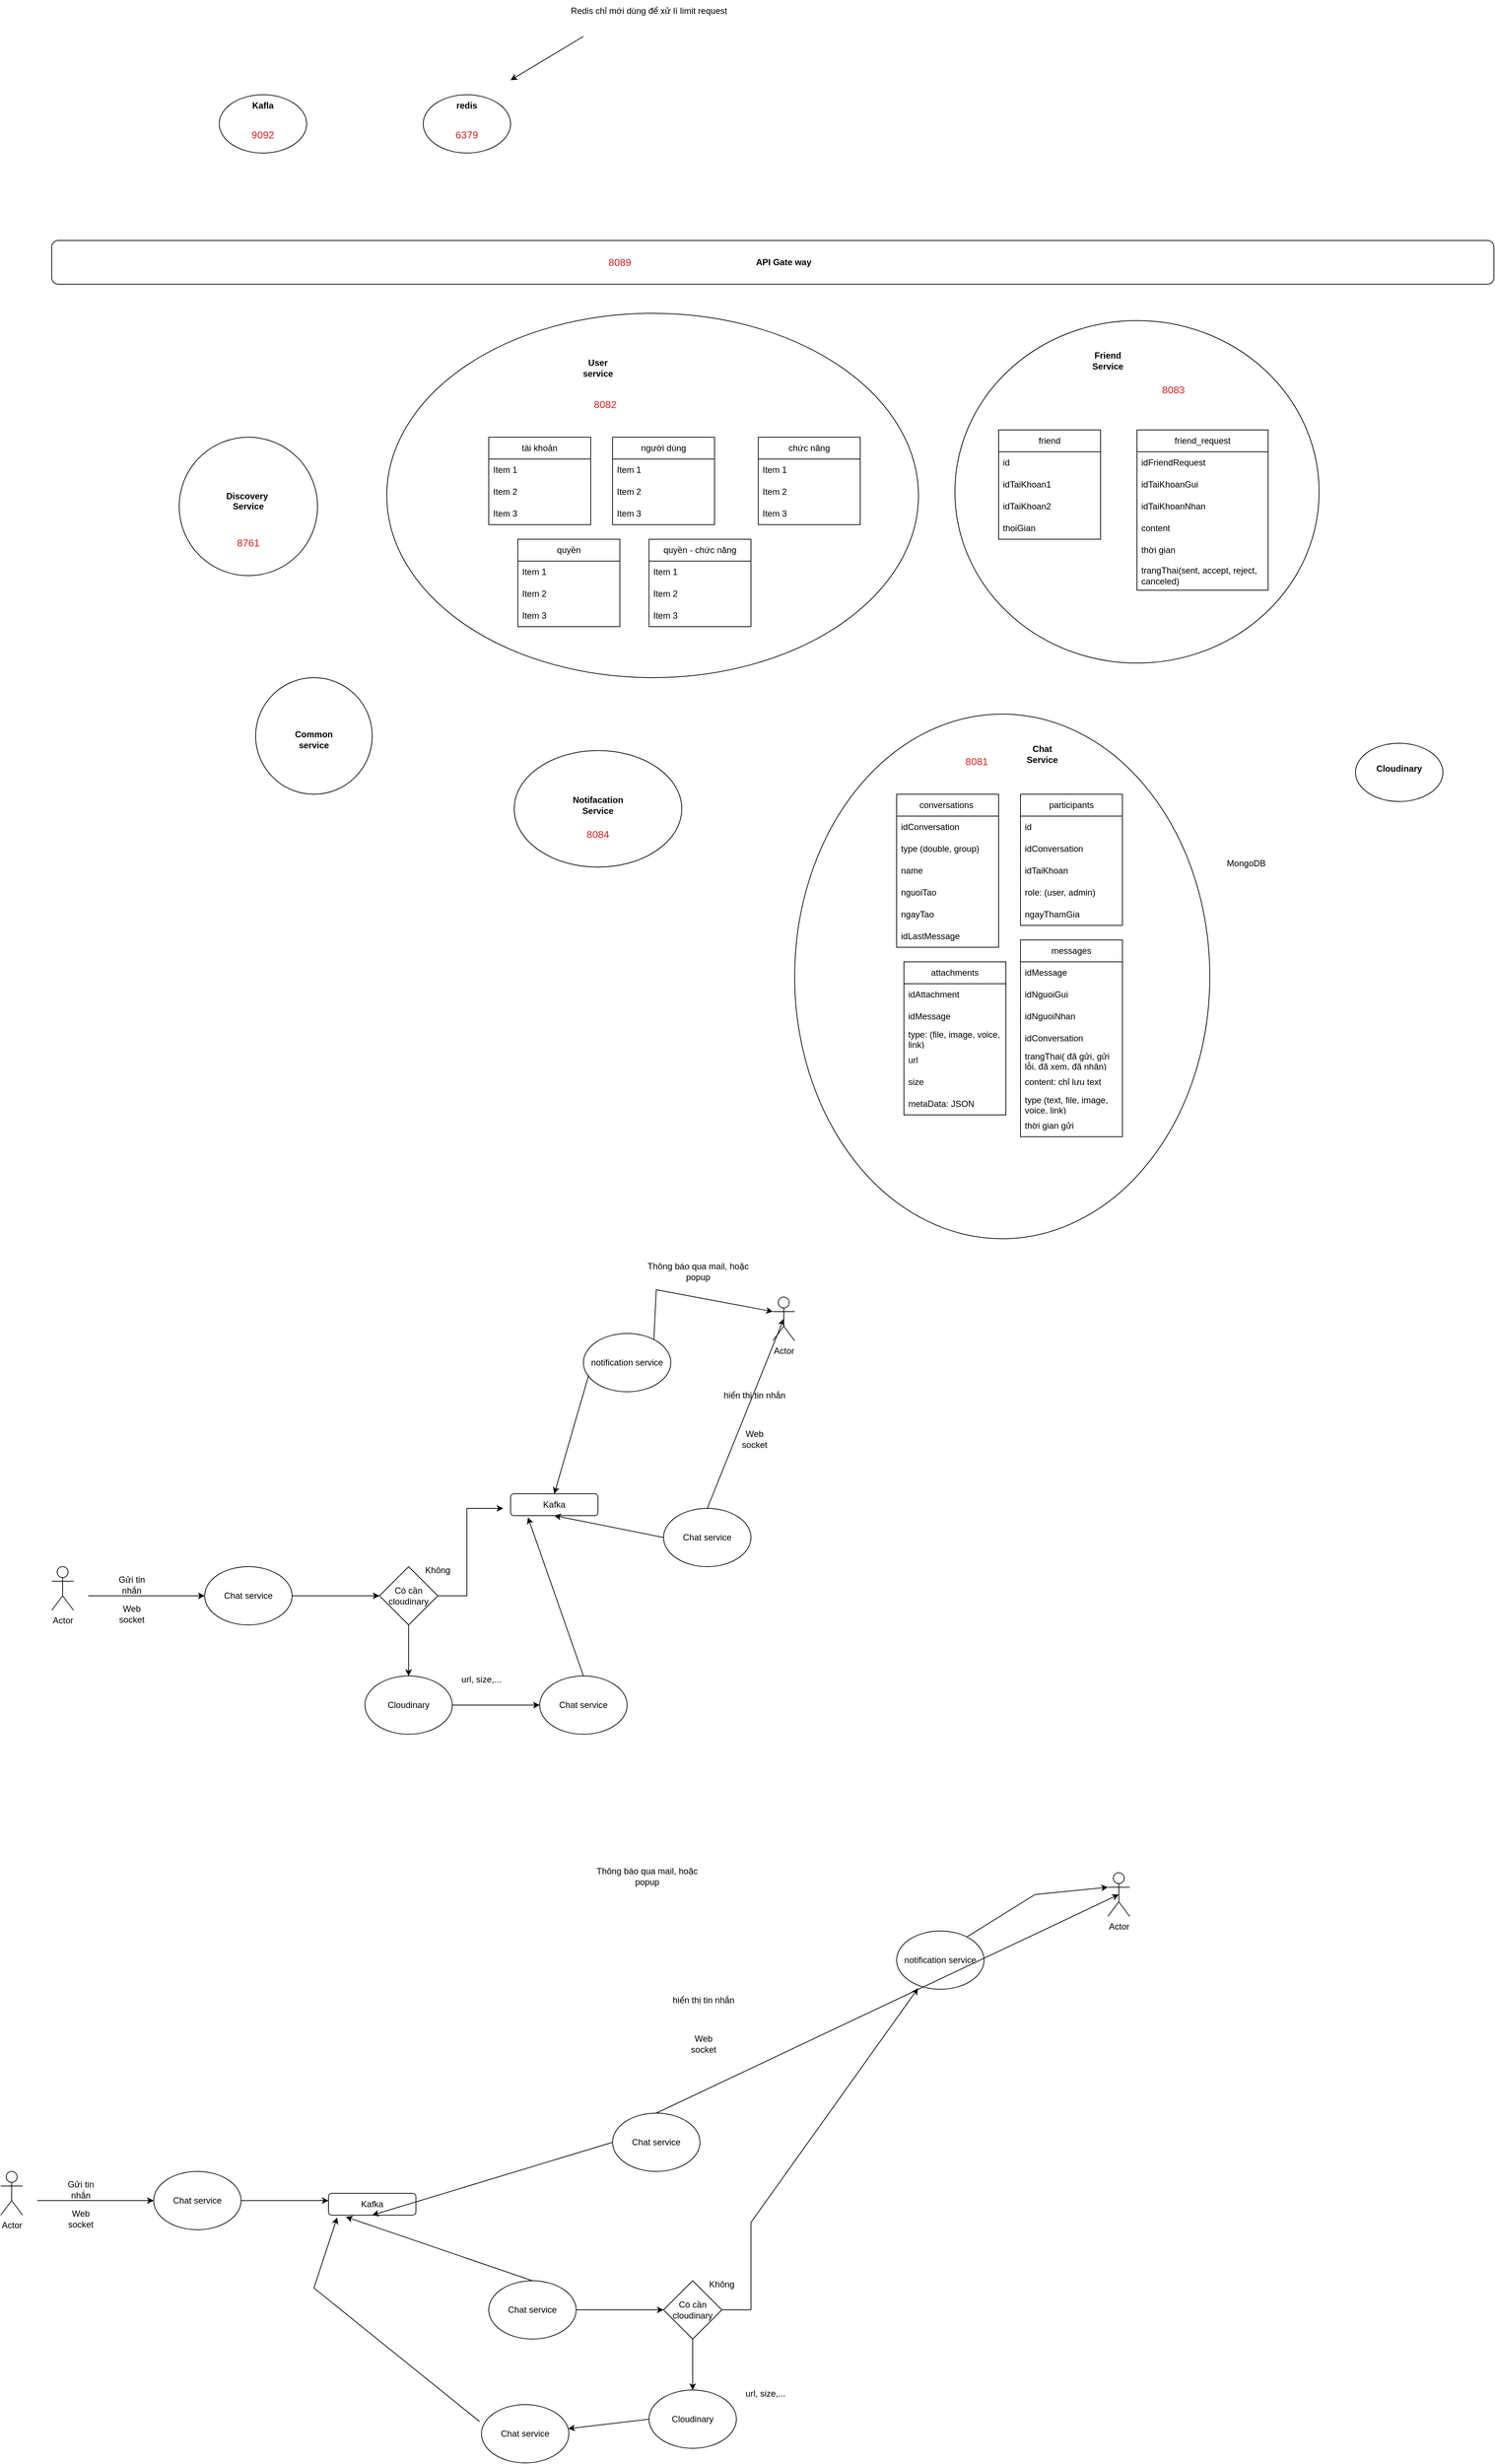 <mxfile version="24.2.5" type="device" pages="2">
  <diagram id="C5RBs43oDa-KdzZeNtuy" name="Page-1">
    <mxGraphModel dx="2562" dy="2394" grid="1" gridSize="10" guides="1" tooltips="1" connect="1" arrows="1" fold="1" page="1" pageScale="1" pageWidth="827" pageHeight="1169" math="0" shadow="0">
      <root>
        <mxCell id="WIyWlLk6GJQsqaUBKTNV-0" />
        <mxCell id="WIyWlLk6GJQsqaUBKTNV-1" parent="WIyWlLk6GJQsqaUBKTNV-0" />
        <mxCell id="zZoWHgMYe3HZT0xiTyxB-13" value="" style="ellipse;whiteSpace=wrap;html=1;" parent="WIyWlLk6GJQsqaUBKTNV-1" vertex="1">
          <mxGeometry x="1260" y="500" width="120" height="80" as="geometry" />
        </mxCell>
        <mxCell id="At4BkWfr3PSf2swp9Vf5-6" value="" style="ellipse;whiteSpace=wrap;html=1;" parent="WIyWlLk6GJQsqaUBKTNV-1" vertex="1">
          <mxGeometry x="-300" y="-390" width="120" height="80" as="geometry" />
        </mxCell>
        <mxCell id="At4BkWfr3PSf2swp9Vf5-1" value="" style="ellipse;whiteSpace=wrap;html=1;" parent="WIyWlLk6GJQsqaUBKTNV-1" vertex="1">
          <mxGeometry x="-70" y="-90" width="730" height="500" as="geometry" />
        </mxCell>
        <mxCell id="3oM484eAwY5GXh3V6XB8-62" value="" style="ellipse;whiteSpace=wrap;html=1;" parent="WIyWlLk6GJQsqaUBKTNV-1" vertex="1">
          <mxGeometry x="105" y="510" width="230" height="160" as="geometry" />
        </mxCell>
        <mxCell id="3oM484eAwY5GXh3V6XB8-61" value="" style="ellipse;whiteSpace=wrap;html=1;" parent="WIyWlLk6GJQsqaUBKTNV-1" vertex="1">
          <mxGeometry x="490" y="460" width="570" height="720" as="geometry" />
        </mxCell>
        <mxCell id="3oM484eAwY5GXh3V6XB8-28" value="" style="ellipse;whiteSpace=wrap;html=1;" parent="WIyWlLk6GJQsqaUBKTNV-1" vertex="1">
          <mxGeometry x="710" y="-80" width="500" height="470" as="geometry" />
        </mxCell>
        <mxCell id="kiRXKCbVuzuXbLqqO3X9-0" value="tài khoản" style="swimlane;fontStyle=0;childLayout=stackLayout;horizontal=1;startSize=30;horizontalStack=0;resizeParent=1;resizeParentMax=0;resizeLast=0;collapsible=1;marginBottom=0;whiteSpace=wrap;html=1;" parent="WIyWlLk6GJQsqaUBKTNV-1" vertex="1">
          <mxGeometry x="70" y="80" width="140" height="120" as="geometry" />
        </mxCell>
        <mxCell id="kiRXKCbVuzuXbLqqO3X9-1" value="Item 1" style="text;strokeColor=none;fillColor=none;align=left;verticalAlign=middle;spacingLeft=4;spacingRight=4;overflow=hidden;points=[[0,0.5],[1,0.5]];portConstraint=eastwest;rotatable=0;whiteSpace=wrap;html=1;" parent="kiRXKCbVuzuXbLqqO3X9-0" vertex="1">
          <mxGeometry y="30" width="140" height="30" as="geometry" />
        </mxCell>
        <mxCell id="kiRXKCbVuzuXbLqqO3X9-2" value="Item 2" style="text;strokeColor=none;fillColor=none;align=left;verticalAlign=middle;spacingLeft=4;spacingRight=4;overflow=hidden;points=[[0,0.5],[1,0.5]];portConstraint=eastwest;rotatable=0;whiteSpace=wrap;html=1;" parent="kiRXKCbVuzuXbLqqO3X9-0" vertex="1">
          <mxGeometry y="60" width="140" height="30" as="geometry" />
        </mxCell>
        <mxCell id="kiRXKCbVuzuXbLqqO3X9-3" value="Item 3" style="text;strokeColor=none;fillColor=none;align=left;verticalAlign=middle;spacingLeft=4;spacingRight=4;overflow=hidden;points=[[0,0.5],[1,0.5]];portConstraint=eastwest;rotatable=0;whiteSpace=wrap;html=1;" parent="kiRXKCbVuzuXbLqqO3X9-0" vertex="1">
          <mxGeometry y="90" width="140" height="30" as="geometry" />
        </mxCell>
        <mxCell id="kiRXKCbVuzuXbLqqO3X9-4" value="người dùng" style="swimlane;fontStyle=0;childLayout=stackLayout;horizontal=1;startSize=30;horizontalStack=0;resizeParent=1;resizeParentMax=0;resizeLast=0;collapsible=1;marginBottom=0;whiteSpace=wrap;html=1;" parent="WIyWlLk6GJQsqaUBKTNV-1" vertex="1">
          <mxGeometry x="240" y="80" width="140" height="120" as="geometry" />
        </mxCell>
        <mxCell id="kiRXKCbVuzuXbLqqO3X9-5" value="Item 1" style="text;strokeColor=none;fillColor=none;align=left;verticalAlign=middle;spacingLeft=4;spacingRight=4;overflow=hidden;points=[[0,0.5],[1,0.5]];portConstraint=eastwest;rotatable=0;whiteSpace=wrap;html=1;" parent="kiRXKCbVuzuXbLqqO3X9-4" vertex="1">
          <mxGeometry y="30" width="140" height="30" as="geometry" />
        </mxCell>
        <mxCell id="kiRXKCbVuzuXbLqqO3X9-6" value="Item 2" style="text;strokeColor=none;fillColor=none;align=left;verticalAlign=middle;spacingLeft=4;spacingRight=4;overflow=hidden;points=[[0,0.5],[1,0.5]];portConstraint=eastwest;rotatable=0;whiteSpace=wrap;html=1;" parent="kiRXKCbVuzuXbLqqO3X9-4" vertex="1">
          <mxGeometry y="60" width="140" height="30" as="geometry" />
        </mxCell>
        <mxCell id="kiRXKCbVuzuXbLqqO3X9-7" value="Item 3" style="text;strokeColor=none;fillColor=none;align=left;verticalAlign=middle;spacingLeft=4;spacingRight=4;overflow=hidden;points=[[0,0.5],[1,0.5]];portConstraint=eastwest;rotatable=0;whiteSpace=wrap;html=1;" parent="kiRXKCbVuzuXbLqqO3X9-4" vertex="1">
          <mxGeometry y="90" width="140" height="30" as="geometry" />
        </mxCell>
        <mxCell id="kiRXKCbVuzuXbLqqO3X9-8" value="quyền" style="swimlane;fontStyle=0;childLayout=stackLayout;horizontal=1;startSize=30;horizontalStack=0;resizeParent=1;resizeParentMax=0;resizeLast=0;collapsible=1;marginBottom=0;whiteSpace=wrap;html=1;" parent="WIyWlLk6GJQsqaUBKTNV-1" vertex="1">
          <mxGeometry x="110" y="220" width="140" height="120" as="geometry" />
        </mxCell>
        <mxCell id="kiRXKCbVuzuXbLqqO3X9-9" value="Item 1" style="text;strokeColor=none;fillColor=none;align=left;verticalAlign=middle;spacingLeft=4;spacingRight=4;overflow=hidden;points=[[0,0.5],[1,0.5]];portConstraint=eastwest;rotatable=0;whiteSpace=wrap;html=1;" parent="kiRXKCbVuzuXbLqqO3X9-8" vertex="1">
          <mxGeometry y="30" width="140" height="30" as="geometry" />
        </mxCell>
        <mxCell id="kiRXKCbVuzuXbLqqO3X9-10" value="Item 2" style="text;strokeColor=none;fillColor=none;align=left;verticalAlign=middle;spacingLeft=4;spacingRight=4;overflow=hidden;points=[[0,0.5],[1,0.5]];portConstraint=eastwest;rotatable=0;whiteSpace=wrap;html=1;" parent="kiRXKCbVuzuXbLqqO3X9-8" vertex="1">
          <mxGeometry y="60" width="140" height="30" as="geometry" />
        </mxCell>
        <mxCell id="kiRXKCbVuzuXbLqqO3X9-11" value="Item 3" style="text;strokeColor=none;fillColor=none;align=left;verticalAlign=middle;spacingLeft=4;spacingRight=4;overflow=hidden;points=[[0,0.5],[1,0.5]];portConstraint=eastwest;rotatable=0;whiteSpace=wrap;html=1;" parent="kiRXKCbVuzuXbLqqO3X9-8" vertex="1">
          <mxGeometry y="90" width="140" height="30" as="geometry" />
        </mxCell>
        <mxCell id="kiRXKCbVuzuXbLqqO3X9-12" value="chức năng" style="swimlane;fontStyle=0;childLayout=stackLayout;horizontal=1;startSize=30;horizontalStack=0;resizeParent=1;resizeParentMax=0;resizeLast=0;collapsible=1;marginBottom=0;whiteSpace=wrap;html=1;" parent="WIyWlLk6GJQsqaUBKTNV-1" vertex="1">
          <mxGeometry x="440" y="80" width="140" height="120" as="geometry" />
        </mxCell>
        <mxCell id="kiRXKCbVuzuXbLqqO3X9-13" value="Item 1" style="text;strokeColor=none;fillColor=none;align=left;verticalAlign=middle;spacingLeft=4;spacingRight=4;overflow=hidden;points=[[0,0.5],[1,0.5]];portConstraint=eastwest;rotatable=0;whiteSpace=wrap;html=1;" parent="kiRXKCbVuzuXbLqqO3X9-12" vertex="1">
          <mxGeometry y="30" width="140" height="30" as="geometry" />
        </mxCell>
        <mxCell id="kiRXKCbVuzuXbLqqO3X9-14" value="Item 2" style="text;strokeColor=none;fillColor=none;align=left;verticalAlign=middle;spacingLeft=4;spacingRight=4;overflow=hidden;points=[[0,0.5],[1,0.5]];portConstraint=eastwest;rotatable=0;whiteSpace=wrap;html=1;" parent="kiRXKCbVuzuXbLqqO3X9-12" vertex="1">
          <mxGeometry y="60" width="140" height="30" as="geometry" />
        </mxCell>
        <mxCell id="kiRXKCbVuzuXbLqqO3X9-15" value="Item 3" style="text;strokeColor=none;fillColor=none;align=left;verticalAlign=middle;spacingLeft=4;spacingRight=4;overflow=hidden;points=[[0,0.5],[1,0.5]];portConstraint=eastwest;rotatable=0;whiteSpace=wrap;html=1;" parent="kiRXKCbVuzuXbLqqO3X9-12" vertex="1">
          <mxGeometry y="90" width="140" height="30" as="geometry" />
        </mxCell>
        <mxCell id="kiRXKCbVuzuXbLqqO3X9-16" value="quyền - chức năng" style="swimlane;fontStyle=0;childLayout=stackLayout;horizontal=1;startSize=30;horizontalStack=0;resizeParent=1;resizeParentMax=0;resizeLast=0;collapsible=1;marginBottom=0;whiteSpace=wrap;html=1;" parent="WIyWlLk6GJQsqaUBKTNV-1" vertex="1">
          <mxGeometry x="290" y="220" width="140" height="120" as="geometry" />
        </mxCell>
        <mxCell id="kiRXKCbVuzuXbLqqO3X9-17" value="Item 1" style="text;strokeColor=none;fillColor=none;align=left;verticalAlign=middle;spacingLeft=4;spacingRight=4;overflow=hidden;points=[[0,0.5],[1,0.5]];portConstraint=eastwest;rotatable=0;whiteSpace=wrap;html=1;" parent="kiRXKCbVuzuXbLqqO3X9-16" vertex="1">
          <mxGeometry y="30" width="140" height="30" as="geometry" />
        </mxCell>
        <mxCell id="kiRXKCbVuzuXbLqqO3X9-18" value="Item 2" style="text;strokeColor=none;fillColor=none;align=left;verticalAlign=middle;spacingLeft=4;spacingRight=4;overflow=hidden;points=[[0,0.5],[1,0.5]];portConstraint=eastwest;rotatable=0;whiteSpace=wrap;html=1;" parent="kiRXKCbVuzuXbLqqO3X9-16" vertex="1">
          <mxGeometry y="60" width="140" height="30" as="geometry" />
        </mxCell>
        <mxCell id="kiRXKCbVuzuXbLqqO3X9-19" value="Item 3" style="text;strokeColor=none;fillColor=none;align=left;verticalAlign=middle;spacingLeft=4;spacingRight=4;overflow=hidden;points=[[0,0.5],[1,0.5]];portConstraint=eastwest;rotatable=0;whiteSpace=wrap;html=1;" parent="kiRXKCbVuzuXbLqqO3X9-16" vertex="1">
          <mxGeometry y="90" width="140" height="30" as="geometry" />
        </mxCell>
        <mxCell id="3oM484eAwY5GXh3V6XB8-0" value="User service" style="text;html=1;align=center;verticalAlign=middle;whiteSpace=wrap;rounded=0;fontStyle=1" parent="WIyWlLk6GJQsqaUBKTNV-1" vertex="1">
          <mxGeometry x="190" y="-30" width="60" height="30" as="geometry" />
        </mxCell>
        <mxCell id="3oM484eAwY5GXh3V6XB8-6" value="friend" style="swimlane;fontStyle=0;childLayout=stackLayout;horizontal=1;startSize=30;horizontalStack=0;resizeParent=1;resizeParentMax=0;resizeLast=0;collapsible=1;marginBottom=0;whiteSpace=wrap;html=1;" parent="WIyWlLk6GJQsqaUBKTNV-1" vertex="1">
          <mxGeometry x="770" y="70" width="140" height="150" as="geometry" />
        </mxCell>
        <mxCell id="3oM484eAwY5GXh3V6XB8-7" value="id" style="text;strokeColor=none;fillColor=none;align=left;verticalAlign=middle;spacingLeft=4;spacingRight=4;overflow=hidden;points=[[0,0.5],[1,0.5]];portConstraint=eastwest;rotatable=0;whiteSpace=wrap;html=1;" parent="3oM484eAwY5GXh3V6XB8-6" vertex="1">
          <mxGeometry y="30" width="140" height="30" as="geometry" />
        </mxCell>
        <mxCell id="3oM484eAwY5GXh3V6XB8-8" value="idTaiKhoan1" style="text;strokeColor=none;fillColor=none;align=left;verticalAlign=middle;spacingLeft=4;spacingRight=4;overflow=hidden;points=[[0,0.5],[1,0.5]];portConstraint=eastwest;rotatable=0;whiteSpace=wrap;html=1;" parent="3oM484eAwY5GXh3V6XB8-6" vertex="1">
          <mxGeometry y="60" width="140" height="30" as="geometry" />
        </mxCell>
        <mxCell id="OttoER8z843Dj2op8YTk-4" value="idTaiKhoan2" style="text;strokeColor=none;fillColor=none;align=left;verticalAlign=middle;spacingLeft=4;spacingRight=4;overflow=hidden;points=[[0,0.5],[1,0.5]];portConstraint=eastwest;rotatable=0;whiteSpace=wrap;html=1;" parent="3oM484eAwY5GXh3V6XB8-6" vertex="1">
          <mxGeometry y="90" width="140" height="30" as="geometry" />
        </mxCell>
        <mxCell id="3oM484eAwY5GXh3V6XB8-9" value="thoiGian" style="text;strokeColor=none;fillColor=none;align=left;verticalAlign=middle;spacingLeft=4;spacingRight=4;overflow=hidden;points=[[0,0.5],[1,0.5]];portConstraint=eastwest;rotatable=0;whiteSpace=wrap;html=1;" parent="3oM484eAwY5GXh3V6XB8-6" vertex="1">
          <mxGeometry y="120" width="140" height="30" as="geometry" />
        </mxCell>
        <mxCell id="3oM484eAwY5GXh3V6XB8-10" value="friend_request" style="swimlane;fontStyle=0;childLayout=stackLayout;horizontal=1;startSize=30;horizontalStack=0;resizeParent=1;resizeParentMax=0;resizeLast=0;collapsible=1;marginBottom=0;whiteSpace=wrap;html=1;" parent="WIyWlLk6GJQsqaUBKTNV-1" vertex="1">
          <mxGeometry x="960" y="70" width="180" height="220" as="geometry" />
        </mxCell>
        <mxCell id="3oM484eAwY5GXh3V6XB8-11" value="idFriendRequest" style="text;strokeColor=none;fillColor=none;align=left;verticalAlign=middle;spacingLeft=4;spacingRight=4;overflow=hidden;points=[[0,0.5],[1,0.5]];portConstraint=eastwest;rotatable=0;whiteSpace=wrap;html=1;" parent="3oM484eAwY5GXh3V6XB8-10" vertex="1">
          <mxGeometry y="30" width="180" height="30" as="geometry" />
        </mxCell>
        <mxCell id="3oM484eAwY5GXh3V6XB8-12" value="idTaiKhoanGui" style="text;strokeColor=none;fillColor=none;align=left;verticalAlign=middle;spacingLeft=4;spacingRight=4;overflow=hidden;points=[[0,0.5],[1,0.5]];portConstraint=eastwest;rotatable=0;whiteSpace=wrap;html=1;" parent="3oM484eAwY5GXh3V6XB8-10" vertex="1">
          <mxGeometry y="60" width="180" height="30" as="geometry" />
        </mxCell>
        <mxCell id="3oM484eAwY5GXh3V6XB8-13" value="idTaiKhoanNhan" style="text;strokeColor=none;fillColor=none;align=left;verticalAlign=middle;spacingLeft=4;spacingRight=4;overflow=hidden;points=[[0,0.5],[1,0.5]];portConstraint=eastwest;rotatable=0;whiteSpace=wrap;html=1;" parent="3oM484eAwY5GXh3V6XB8-10" vertex="1">
          <mxGeometry y="90" width="180" height="30" as="geometry" />
        </mxCell>
        <mxCell id="3oM484eAwY5GXh3V6XB8-17" value="content" style="text;strokeColor=none;fillColor=none;align=left;verticalAlign=middle;spacingLeft=4;spacingRight=4;overflow=hidden;points=[[0,0.5],[1,0.5]];portConstraint=eastwest;rotatable=0;whiteSpace=wrap;html=1;" parent="3oM484eAwY5GXh3V6XB8-10" vertex="1">
          <mxGeometry y="120" width="180" height="30" as="geometry" />
        </mxCell>
        <mxCell id="3oM484eAwY5GXh3V6XB8-18" value="thời gian" style="text;strokeColor=none;fillColor=none;align=left;verticalAlign=middle;spacingLeft=4;spacingRight=4;overflow=hidden;points=[[0,0.5],[1,0.5]];portConstraint=eastwest;rotatable=0;whiteSpace=wrap;html=1;" parent="3oM484eAwY5GXh3V6XB8-10" vertex="1">
          <mxGeometry y="150" width="180" height="30" as="geometry" />
        </mxCell>
        <mxCell id="3oM484eAwY5GXh3V6XB8-15" value="trangThai(sent, accept, reject, canceled)" style="text;strokeColor=none;fillColor=none;align=left;verticalAlign=middle;spacingLeft=4;spacingRight=4;overflow=hidden;points=[[0,0.5],[1,0.5]];portConstraint=eastwest;rotatable=0;whiteSpace=wrap;html=1;" parent="3oM484eAwY5GXh3V6XB8-10" vertex="1">
          <mxGeometry y="180" width="180" height="40" as="geometry" />
        </mxCell>
        <mxCell id="3oM484eAwY5GXh3V6XB8-14" value="Friend Service" style="text;html=1;align=center;verticalAlign=middle;whiteSpace=wrap;rounded=0;fontStyle=1" parent="WIyWlLk6GJQsqaUBKTNV-1" vertex="1">
          <mxGeometry x="890" y="-40" width="60" height="30" as="geometry" />
        </mxCell>
        <mxCell id="3oM484eAwY5GXh3V6XB8-21" value="Chat Service" style="text;html=1;align=center;verticalAlign=middle;whiteSpace=wrap;rounded=0;fontStyle=1" parent="WIyWlLk6GJQsqaUBKTNV-1" vertex="1">
          <mxGeometry x="800" y="500" width="60" height="30" as="geometry" />
        </mxCell>
        <mxCell id="3oM484eAwY5GXh3V6XB8-22" value="" style="rounded=1;whiteSpace=wrap;html=1;" parent="WIyWlLk6GJQsqaUBKTNV-1" vertex="1">
          <mxGeometry x="-530" y="-190" width="1980" height="60" as="geometry" />
        </mxCell>
        <mxCell id="3oM484eAwY5GXh3V6XB8-23" value="" style="ellipse;whiteSpace=wrap;html=1;aspect=fixed;" parent="WIyWlLk6GJQsqaUBKTNV-1" vertex="1">
          <mxGeometry x="-355" y="80" width="190" height="190" as="geometry" />
        </mxCell>
        <mxCell id="3oM484eAwY5GXh3V6XB8-24" value="Discovery&amp;nbsp;&lt;div&gt;Service&lt;/div&gt;&lt;div&gt;&lt;br&gt;&lt;/div&gt;" style="text;html=1;align=center;verticalAlign=middle;whiteSpace=wrap;rounded=0;fontStyle=1" parent="WIyWlLk6GJQsqaUBKTNV-1" vertex="1">
          <mxGeometry x="-300" y="160" width="80" height="30" as="geometry" />
        </mxCell>
        <mxCell id="3oM484eAwY5GXh3V6XB8-26" value="API Gate way" style="text;html=1;align=center;verticalAlign=middle;whiteSpace=wrap;rounded=0;fontStyle=1" parent="WIyWlLk6GJQsqaUBKTNV-1" vertex="1">
          <mxGeometry x="370" y="-175" width="210" height="30" as="geometry" />
        </mxCell>
        <mxCell id="3oM484eAwY5GXh3V6XB8-31" value="conversations&amp;nbsp;" style="swimlane;fontStyle=0;childLayout=stackLayout;horizontal=1;startSize=30;horizontalStack=0;resizeParent=1;resizeParentMax=0;resizeLast=0;collapsible=1;marginBottom=0;whiteSpace=wrap;html=1;" parent="WIyWlLk6GJQsqaUBKTNV-1" vertex="1">
          <mxGeometry x="630" y="570" width="140" height="210" as="geometry" />
        </mxCell>
        <mxCell id="3oM484eAwY5GXh3V6XB8-32" value="idC&lt;span style=&quot;text-align: center;&quot;&gt;onversation&lt;/span&gt;" style="text;strokeColor=none;fillColor=none;align=left;verticalAlign=middle;spacingLeft=4;spacingRight=4;overflow=hidden;points=[[0,0.5],[1,0.5]];portConstraint=eastwest;rotatable=0;whiteSpace=wrap;html=1;" parent="3oM484eAwY5GXh3V6XB8-31" vertex="1">
          <mxGeometry y="30" width="140" height="30" as="geometry" />
        </mxCell>
        <mxCell id="3oM484eAwY5GXh3V6XB8-33" value="type (double, group)" style="text;strokeColor=none;fillColor=none;align=left;verticalAlign=middle;spacingLeft=4;spacingRight=4;overflow=hidden;points=[[0,0.5],[1,0.5]];portConstraint=eastwest;rotatable=0;whiteSpace=wrap;html=1;" parent="3oM484eAwY5GXh3V6XB8-31" vertex="1">
          <mxGeometry y="60" width="140" height="30" as="geometry" />
        </mxCell>
        <mxCell id="3oM484eAwY5GXh3V6XB8-34" value="name" style="text;strokeColor=none;fillColor=none;align=left;verticalAlign=middle;spacingLeft=4;spacingRight=4;overflow=hidden;points=[[0,0.5],[1,0.5]];portConstraint=eastwest;rotatable=0;whiteSpace=wrap;html=1;" parent="3oM484eAwY5GXh3V6XB8-31" vertex="1">
          <mxGeometry y="90" width="140" height="30" as="geometry" />
        </mxCell>
        <mxCell id="3oM484eAwY5GXh3V6XB8-48" value="nguoiTao" style="text;strokeColor=none;fillColor=none;align=left;verticalAlign=middle;spacingLeft=4;spacingRight=4;overflow=hidden;points=[[0,0.5],[1,0.5]];portConstraint=eastwest;rotatable=0;whiteSpace=wrap;html=1;" parent="3oM484eAwY5GXh3V6XB8-31" vertex="1">
          <mxGeometry y="120" width="140" height="30" as="geometry" />
        </mxCell>
        <mxCell id="3oM484eAwY5GXh3V6XB8-50" value="ngayTao" style="text;strokeColor=none;fillColor=none;align=left;verticalAlign=middle;spacingLeft=4;spacingRight=4;overflow=hidden;points=[[0,0.5],[1,0.5]];portConstraint=eastwest;rotatable=0;whiteSpace=wrap;html=1;" parent="3oM484eAwY5GXh3V6XB8-31" vertex="1">
          <mxGeometry y="150" width="140" height="30" as="geometry" />
        </mxCell>
        <mxCell id="3oM484eAwY5GXh3V6XB8-49" value="idLastMessage" style="text;strokeColor=none;fillColor=none;align=left;verticalAlign=middle;spacingLeft=4;spacingRight=4;overflow=hidden;points=[[0,0.5],[1,0.5]];portConstraint=eastwest;rotatable=0;whiteSpace=wrap;html=1;" parent="3oM484eAwY5GXh3V6XB8-31" vertex="1">
          <mxGeometry y="180" width="140" height="30" as="geometry" />
        </mxCell>
        <mxCell id="3oM484eAwY5GXh3V6XB8-35" value="Notifacation Service" style="text;html=1;align=center;verticalAlign=middle;whiteSpace=wrap;rounded=0;fontStyle=1" parent="WIyWlLk6GJQsqaUBKTNV-1" vertex="1">
          <mxGeometry x="190" y="570" width="60" height="30" as="geometry" />
        </mxCell>
        <mxCell id="3oM484eAwY5GXh3V6XB8-40" value="participants" style="swimlane;fontStyle=0;childLayout=stackLayout;horizontal=1;startSize=30;horizontalStack=0;resizeParent=1;resizeParentMax=0;resizeLast=0;collapsible=1;marginBottom=0;whiteSpace=wrap;html=1;" parent="WIyWlLk6GJQsqaUBKTNV-1" vertex="1">
          <mxGeometry x="800" y="570" width="140" height="180" as="geometry" />
        </mxCell>
        <mxCell id="3oM484eAwY5GXh3V6XB8-41" value="id" style="text;strokeColor=none;fillColor=none;align=left;verticalAlign=middle;spacingLeft=4;spacingRight=4;overflow=hidden;points=[[0,0.5],[1,0.5]];portConstraint=eastwest;rotatable=0;whiteSpace=wrap;html=1;" parent="3oM484eAwY5GXh3V6XB8-40" vertex="1">
          <mxGeometry y="30" width="140" height="30" as="geometry" />
        </mxCell>
        <mxCell id="3oM484eAwY5GXh3V6XB8-43" value="idConversation" style="text;strokeColor=none;fillColor=none;align=left;verticalAlign=middle;spacingLeft=4;spacingRight=4;overflow=hidden;points=[[0,0.5],[1,0.5]];portConstraint=eastwest;rotatable=0;whiteSpace=wrap;html=1;" parent="3oM484eAwY5GXh3V6XB8-40" vertex="1">
          <mxGeometry y="60" width="140" height="30" as="geometry" />
        </mxCell>
        <mxCell id="3oM484eAwY5GXh3V6XB8-51" value="idTaiKhoan" style="text;strokeColor=none;fillColor=none;align=left;verticalAlign=middle;spacingLeft=4;spacingRight=4;overflow=hidden;points=[[0,0.5],[1,0.5]];portConstraint=eastwest;rotatable=0;whiteSpace=wrap;html=1;" parent="3oM484eAwY5GXh3V6XB8-40" vertex="1">
          <mxGeometry y="90" width="140" height="30" as="geometry" />
        </mxCell>
        <mxCell id="3oM484eAwY5GXh3V6XB8-53" value="role: (user, admin)" style="text;strokeColor=none;fillColor=none;align=left;verticalAlign=middle;spacingLeft=4;spacingRight=4;overflow=hidden;points=[[0,0.5],[1,0.5]];portConstraint=eastwest;rotatable=0;whiteSpace=wrap;html=1;" parent="3oM484eAwY5GXh3V6XB8-40" vertex="1">
          <mxGeometry y="120" width="140" height="30" as="geometry" />
        </mxCell>
        <mxCell id="3oM484eAwY5GXh3V6XB8-52" value="ngayThamGia" style="text;strokeColor=none;fillColor=none;align=left;verticalAlign=middle;spacingLeft=4;spacingRight=4;overflow=hidden;points=[[0,0.5],[1,0.5]];portConstraint=eastwest;rotatable=0;whiteSpace=wrap;html=1;" parent="3oM484eAwY5GXh3V6XB8-40" vertex="1">
          <mxGeometry y="150" width="140" height="30" as="geometry" />
        </mxCell>
        <mxCell id="3oM484eAwY5GXh3V6XB8-44" value="messages" style="swimlane;fontStyle=0;childLayout=stackLayout;horizontal=1;startSize=30;horizontalStack=0;resizeParent=1;resizeParentMax=0;resizeLast=0;collapsible=1;marginBottom=0;whiteSpace=wrap;html=1;" parent="WIyWlLk6GJQsqaUBKTNV-1" vertex="1">
          <mxGeometry x="800" y="770" width="140" height="270" as="geometry" />
        </mxCell>
        <mxCell id="3oM484eAwY5GXh3V6XB8-45" value="idMessage" style="text;strokeColor=none;fillColor=none;align=left;verticalAlign=middle;spacingLeft=4;spacingRight=4;overflow=hidden;points=[[0,0.5],[1,0.5]];portConstraint=eastwest;rotatable=0;whiteSpace=wrap;html=1;" parent="3oM484eAwY5GXh3V6XB8-44" vertex="1">
          <mxGeometry y="30" width="140" height="30" as="geometry" />
        </mxCell>
        <mxCell id="3oM484eAwY5GXh3V6XB8-46" value="idNguoiGui" style="text;strokeColor=none;fillColor=none;align=left;verticalAlign=middle;spacingLeft=4;spacingRight=4;overflow=hidden;points=[[0,0.5],[1,0.5]];portConstraint=eastwest;rotatable=0;whiteSpace=wrap;html=1;" parent="3oM484eAwY5GXh3V6XB8-44" vertex="1">
          <mxGeometry y="60" width="140" height="30" as="geometry" />
        </mxCell>
        <mxCell id="3oM484eAwY5GXh3V6XB8-47" value="idNguoiNhan" style="text;strokeColor=none;fillColor=none;align=left;verticalAlign=middle;spacingLeft=4;spacingRight=4;overflow=hidden;points=[[0,0.5],[1,0.5]];portConstraint=eastwest;rotatable=0;whiteSpace=wrap;html=1;" parent="3oM484eAwY5GXh3V6XB8-44" vertex="1">
          <mxGeometry y="90" width="140" height="30" as="geometry" />
        </mxCell>
        <mxCell id="3oM484eAwY5GXh3V6XB8-55" value="idConversation" style="text;strokeColor=none;fillColor=none;align=left;verticalAlign=middle;spacingLeft=4;spacingRight=4;overflow=hidden;points=[[0,0.5],[1,0.5]];portConstraint=eastwest;rotatable=0;whiteSpace=wrap;html=1;" parent="3oM484eAwY5GXh3V6XB8-44" vertex="1">
          <mxGeometry y="120" width="140" height="30" as="geometry" />
        </mxCell>
        <mxCell id="3oM484eAwY5GXh3V6XB8-57" value="trangThai( đã gửi, gửi lỗi, đã xem, đã nhận)" style="text;strokeColor=none;fillColor=none;align=left;verticalAlign=middle;spacingLeft=4;spacingRight=4;overflow=hidden;points=[[0,0.5],[1,0.5]];portConstraint=eastwest;rotatable=0;whiteSpace=wrap;html=1;" parent="3oM484eAwY5GXh3V6XB8-44" vertex="1">
          <mxGeometry y="150" width="140" height="30" as="geometry" />
        </mxCell>
        <mxCell id="3oM484eAwY5GXh3V6XB8-56" value="content: chỉ lưu text" style="text;strokeColor=none;fillColor=none;align=left;verticalAlign=middle;spacingLeft=4;spacingRight=4;overflow=hidden;points=[[0,0.5],[1,0.5]];portConstraint=eastwest;rotatable=0;whiteSpace=wrap;html=1;" parent="3oM484eAwY5GXh3V6XB8-44" vertex="1">
          <mxGeometry y="180" width="140" height="30" as="geometry" />
        </mxCell>
        <mxCell id="3oM484eAwY5GXh3V6XB8-59" value="type (text, file, image, voice, link)" style="text;strokeColor=none;fillColor=none;align=left;verticalAlign=middle;spacingLeft=4;spacingRight=4;overflow=hidden;points=[[0,0.5],[1,0.5]];portConstraint=eastwest;rotatable=0;whiteSpace=wrap;html=1;" parent="3oM484eAwY5GXh3V6XB8-44" vertex="1">
          <mxGeometry y="210" width="140" height="30" as="geometry" />
        </mxCell>
        <mxCell id="3oM484eAwY5GXh3V6XB8-60" value="thời gian gửi" style="text;strokeColor=none;fillColor=none;align=left;verticalAlign=middle;spacingLeft=4;spacingRight=4;overflow=hidden;points=[[0,0.5],[1,0.5]];portConstraint=eastwest;rotatable=0;whiteSpace=wrap;html=1;" parent="3oM484eAwY5GXh3V6XB8-44" vertex="1">
          <mxGeometry y="240" width="140" height="30" as="geometry" />
        </mxCell>
        <mxCell id="OttoER8z843Dj2op8YTk-0" value="8761" style="text;html=1;align=center;verticalAlign=middle;whiteSpace=wrap;rounded=0;fontColor=#d72323;fontSize=14;" parent="WIyWlLk6GJQsqaUBKTNV-1" vertex="1">
          <mxGeometry x="-290" y="210" width="60" height="30" as="geometry" />
        </mxCell>
        <mxCell id="OttoER8z843Dj2op8YTk-1" value="8089" style="text;html=1;align=center;verticalAlign=middle;whiteSpace=wrap;rounded=0;fontColor=#d72323;fontSize=14;" parent="WIyWlLk6GJQsqaUBKTNV-1" vertex="1">
          <mxGeometry x="220" y="-175" width="60" height="30" as="geometry" />
        </mxCell>
        <mxCell id="OttoER8z843Dj2op8YTk-3" value="8082" style="text;html=1;align=center;verticalAlign=middle;whiteSpace=wrap;rounded=0;fontColor=#d72323;fontSize=14;" parent="WIyWlLk6GJQsqaUBKTNV-1" vertex="1">
          <mxGeometry x="200" y="20" width="60" height="30" as="geometry" />
        </mxCell>
        <mxCell id="G8BUN6yI35Kpbea68Jq8-0" value="8083" style="text;html=1;align=center;verticalAlign=middle;whiteSpace=wrap;rounded=0;fontColor=#d72323;fontSize=14;" parent="WIyWlLk6GJQsqaUBKTNV-1" vertex="1">
          <mxGeometry x="980" width="60" height="30" as="geometry" />
        </mxCell>
        <mxCell id="At4BkWfr3PSf2swp9Vf5-0" value="8084" style="text;html=1;align=center;verticalAlign=middle;whiteSpace=wrap;rounded=0;fontColor=#d72323;fontSize=14;" parent="WIyWlLk6GJQsqaUBKTNV-1" vertex="1">
          <mxGeometry x="190" y="610" width="60" height="30" as="geometry" />
        </mxCell>
        <mxCell id="At4BkWfr3PSf2swp9Vf5-3" value="Kafla" style="text;html=1;align=center;verticalAlign=middle;whiteSpace=wrap;rounded=0;fontStyle=1" parent="WIyWlLk6GJQsqaUBKTNV-1" vertex="1">
          <mxGeometry x="-270" y="-390" width="60" height="30" as="geometry" />
        </mxCell>
        <mxCell id="At4BkWfr3PSf2swp9Vf5-4" value="9092" style="text;html=1;align=center;verticalAlign=middle;whiteSpace=wrap;rounded=0;fontColor=#d72323;fontSize=14;" parent="WIyWlLk6GJQsqaUBKTNV-1" vertex="1">
          <mxGeometry x="-270" y="-350" width="60" height="30" as="geometry" />
        </mxCell>
        <mxCell id="At4BkWfr3PSf2swp9Vf5-7" value="" style="ellipse;whiteSpace=wrap;html=1;" parent="WIyWlLk6GJQsqaUBKTNV-1" vertex="1">
          <mxGeometry x="-20" y="-390" width="120" height="80" as="geometry" />
        </mxCell>
        <mxCell id="At4BkWfr3PSf2swp9Vf5-8" value="redis" style="text;html=1;align=center;verticalAlign=middle;whiteSpace=wrap;rounded=0;fontStyle=1" parent="WIyWlLk6GJQsqaUBKTNV-1" vertex="1">
          <mxGeometry x="10" y="-390" width="60" height="30" as="geometry" />
        </mxCell>
        <mxCell id="At4BkWfr3PSf2swp9Vf5-9" value="6379" style="text;html=1;align=center;verticalAlign=middle;whiteSpace=wrap;rounded=0;fontColor=#d72323;fontSize=14;" parent="WIyWlLk6GJQsqaUBKTNV-1" vertex="1">
          <mxGeometry x="10" y="-350" width="60" height="30" as="geometry" />
        </mxCell>
        <mxCell id="At4BkWfr3PSf2swp9Vf5-10" value="" style="ellipse;whiteSpace=wrap;html=1;aspect=fixed;" parent="WIyWlLk6GJQsqaUBKTNV-1" vertex="1">
          <mxGeometry x="-250" y="410" width="160" height="160" as="geometry" />
        </mxCell>
        <mxCell id="At4BkWfr3PSf2swp9Vf5-12" value="&lt;div&gt;Common service&lt;/div&gt;" style="text;html=1;align=center;verticalAlign=middle;whiteSpace=wrap;rounded=0;fontStyle=1" parent="WIyWlLk6GJQsqaUBKTNV-1" vertex="1">
          <mxGeometry x="-210" y="480" width="80" height="30" as="geometry" />
        </mxCell>
        <mxCell id="zZoWHgMYe3HZT0xiTyxB-0" value="" style="endArrow=classic;html=1;rounded=0;" parent="WIyWlLk6GJQsqaUBKTNV-1" edge="1">
          <mxGeometry width="50" height="50" relative="1" as="geometry">
            <mxPoint x="200" y="-470" as="sourcePoint" />
            <mxPoint x="100" y="-410" as="targetPoint" />
          </mxGeometry>
        </mxCell>
        <mxCell id="zZoWHgMYe3HZT0xiTyxB-1" value="Redis chỉ mới dùng để xử lí limit request" style="text;html=1;align=center;verticalAlign=middle;whiteSpace=wrap;rounded=0;" parent="WIyWlLk6GJQsqaUBKTNV-1" vertex="1">
          <mxGeometry x="140" y="-520" width="300" height="30" as="geometry" />
        </mxCell>
        <mxCell id="zZoWHgMYe3HZT0xiTyxB-2" value="attachments" style="swimlane;fontStyle=0;childLayout=stackLayout;horizontal=1;startSize=30;horizontalStack=0;resizeParent=1;resizeParentMax=0;resizeLast=0;collapsible=1;marginBottom=0;whiteSpace=wrap;html=1;" parent="WIyWlLk6GJQsqaUBKTNV-1" vertex="1">
          <mxGeometry x="640" y="800" width="140" height="210" as="geometry" />
        </mxCell>
        <mxCell id="zZoWHgMYe3HZT0xiTyxB-3" value="idAttachment" style="text;strokeColor=none;fillColor=none;align=left;verticalAlign=middle;spacingLeft=4;spacingRight=4;overflow=hidden;points=[[0,0.5],[1,0.5]];portConstraint=eastwest;rotatable=0;whiteSpace=wrap;html=1;" parent="zZoWHgMYe3HZT0xiTyxB-2" vertex="1">
          <mxGeometry y="30" width="140" height="30" as="geometry" />
        </mxCell>
        <mxCell id="zZoWHgMYe3HZT0xiTyxB-4" value="idMessage" style="text;strokeColor=none;fillColor=none;align=left;verticalAlign=middle;spacingLeft=4;spacingRight=4;overflow=hidden;points=[[0,0.5],[1,0.5]];portConstraint=eastwest;rotatable=0;whiteSpace=wrap;html=1;" parent="zZoWHgMYe3HZT0xiTyxB-2" vertex="1">
          <mxGeometry y="60" width="140" height="30" as="geometry" />
        </mxCell>
        <mxCell id="zZoWHgMYe3HZT0xiTyxB-5" value="type: (file, image, voice, link)" style="text;strokeColor=none;fillColor=none;align=left;verticalAlign=middle;spacingLeft=4;spacingRight=4;overflow=hidden;points=[[0,0.5],[1,0.5]];portConstraint=eastwest;rotatable=0;whiteSpace=wrap;html=1;" parent="zZoWHgMYe3HZT0xiTyxB-2" vertex="1">
          <mxGeometry y="90" width="140" height="30" as="geometry" />
        </mxCell>
        <mxCell id="zZoWHgMYe3HZT0xiTyxB-6" value="url" style="text;strokeColor=none;fillColor=none;align=left;verticalAlign=middle;spacingLeft=4;spacingRight=4;overflow=hidden;points=[[0,0.5],[1,0.5]];portConstraint=eastwest;rotatable=0;whiteSpace=wrap;html=1;" parent="zZoWHgMYe3HZT0xiTyxB-2" vertex="1">
          <mxGeometry y="120" width="140" height="30" as="geometry" />
        </mxCell>
        <mxCell id="zZoWHgMYe3HZT0xiTyxB-7" value="size" style="text;strokeColor=none;fillColor=none;align=left;verticalAlign=middle;spacingLeft=4;spacingRight=4;overflow=hidden;points=[[0,0.5],[1,0.5]];portConstraint=eastwest;rotatable=0;whiteSpace=wrap;html=1;" parent="zZoWHgMYe3HZT0xiTyxB-2" vertex="1">
          <mxGeometry y="150" width="140" height="30" as="geometry" />
        </mxCell>
        <mxCell id="zZoWHgMYe3HZT0xiTyxB-9" value="metaData: JSON" style="text;strokeColor=none;fillColor=none;align=left;verticalAlign=middle;spacingLeft=4;spacingRight=4;overflow=hidden;points=[[0,0.5],[1,0.5]];portConstraint=eastwest;rotatable=0;whiteSpace=wrap;html=1;" parent="zZoWHgMYe3HZT0xiTyxB-2" vertex="1">
          <mxGeometry y="180" width="140" height="30" as="geometry" />
        </mxCell>
        <mxCell id="zZoWHgMYe3HZT0xiTyxB-11" value="Cloudinary" style="text;html=1;align=center;verticalAlign=middle;whiteSpace=wrap;rounded=0;fontStyle=1" parent="WIyWlLk6GJQsqaUBKTNV-1" vertex="1">
          <mxGeometry x="1290" y="520" width="60" height="30" as="geometry" />
        </mxCell>
        <mxCell id="zZoWHgMYe3HZT0xiTyxB-14" value="Actor" style="shape=umlActor;verticalLabelPosition=bottom;verticalAlign=top;html=1;outlineConnect=0;" parent="WIyWlLk6GJQsqaUBKTNV-1" vertex="1">
          <mxGeometry x="-530" y="1630" width="30" height="60" as="geometry" />
        </mxCell>
        <mxCell id="zZoWHgMYe3HZT0xiTyxB-15" value="" style="endArrow=classic;html=1;rounded=0;entryX=0;entryY=0.5;entryDx=0;entryDy=0;" parent="WIyWlLk6GJQsqaUBKTNV-1" target="zZoWHgMYe3HZT0xiTyxB-16" edge="1">
          <mxGeometry width="50" height="50" relative="1" as="geometry">
            <mxPoint x="-480" y="1670" as="sourcePoint" />
            <mxPoint x="-340" y="1670" as="targetPoint" />
          </mxGeometry>
        </mxCell>
        <mxCell id="zZoWHgMYe3HZT0xiTyxB-16" value="Chat service" style="ellipse;whiteSpace=wrap;html=1;" parent="WIyWlLk6GJQsqaUBKTNV-1" vertex="1">
          <mxGeometry x="-320" y="1630" width="120" height="80" as="geometry" />
        </mxCell>
        <mxCell id="zZoWHgMYe3HZT0xiTyxB-17" value="Có cần cloudinary" style="rhombus;whiteSpace=wrap;html=1;" parent="WIyWlLk6GJQsqaUBKTNV-1" vertex="1">
          <mxGeometry x="-80" y="1630" width="80" height="80" as="geometry" />
        </mxCell>
        <mxCell id="zZoWHgMYe3HZT0xiTyxB-18" value="" style="endArrow=classic;html=1;rounded=0;exitX=1;exitY=0.5;exitDx=0;exitDy=0;entryX=0;entryY=0.5;entryDx=0;entryDy=0;" parent="WIyWlLk6GJQsqaUBKTNV-1" source="zZoWHgMYe3HZT0xiTyxB-16" target="zZoWHgMYe3HZT0xiTyxB-17" edge="1">
          <mxGeometry width="50" height="50" relative="1" as="geometry">
            <mxPoint x="-180" y="1670" as="sourcePoint" />
            <mxPoint x="-110" y="1670" as="targetPoint" />
          </mxGeometry>
        </mxCell>
        <mxCell id="zZoWHgMYe3HZT0xiTyxB-19" value="" style="endArrow=classic;html=1;rounded=0;" parent="WIyWlLk6GJQsqaUBKTNV-1" edge="1">
          <mxGeometry width="50" height="50" relative="1" as="geometry">
            <mxPoint y="1670" as="sourcePoint" />
            <mxPoint x="90" y="1550" as="targetPoint" />
            <Array as="points">
              <mxPoint x="40" y="1670" />
              <mxPoint x="40" y="1550" />
            </Array>
          </mxGeometry>
        </mxCell>
        <mxCell id="zZoWHgMYe3HZT0xiTyxB-20" value="Không" style="text;html=1;align=center;verticalAlign=middle;whiteSpace=wrap;rounded=0;" parent="WIyWlLk6GJQsqaUBKTNV-1" vertex="1">
          <mxGeometry x="-30" y="1620" width="60" height="30" as="geometry" />
        </mxCell>
        <mxCell id="zZoWHgMYe3HZT0xiTyxB-22" value="Kafka" style="rounded=1;whiteSpace=wrap;html=1;" parent="WIyWlLk6GJQsqaUBKTNV-1" vertex="1">
          <mxGeometry x="100" y="1530" width="120" height="30" as="geometry" />
        </mxCell>
        <mxCell id="zZoWHgMYe3HZT0xiTyxB-23" value="notification service" style="ellipse;whiteSpace=wrap;html=1;" parent="WIyWlLk6GJQsqaUBKTNV-1" vertex="1">
          <mxGeometry x="200" y="1310" width="120" height="80" as="geometry" />
        </mxCell>
        <mxCell id="zZoWHgMYe3HZT0xiTyxB-24" value="" style="endArrow=classic;html=1;rounded=0;exitX=0.06;exitY=0.716;exitDx=0;exitDy=0;exitPerimeter=0;entryX=0.5;entryY=0;entryDx=0;entryDy=0;" parent="WIyWlLk6GJQsqaUBKTNV-1" source="zZoWHgMYe3HZT0xiTyxB-23" target="zZoWHgMYe3HZT0xiTyxB-22" edge="1">
          <mxGeometry width="50" height="50" relative="1" as="geometry">
            <mxPoint x="30" y="1650" as="sourcePoint" />
            <mxPoint x="80" y="1600" as="targetPoint" />
          </mxGeometry>
        </mxCell>
        <mxCell id="zZoWHgMYe3HZT0xiTyxB-25" value="Chat service" style="ellipse;whiteSpace=wrap;html=1;" parent="WIyWlLk6GJQsqaUBKTNV-1" vertex="1">
          <mxGeometry x="310" y="1550" width="120" height="80" as="geometry" />
        </mxCell>
        <mxCell id="zZoWHgMYe3HZT0xiTyxB-26" value="" style="endArrow=classic;html=1;rounded=0;exitX=0;exitY=0.5;exitDx=0;exitDy=0;entryX=0.5;entryY=1;entryDx=0;entryDy=0;" parent="WIyWlLk6GJQsqaUBKTNV-1" source="zZoWHgMYe3HZT0xiTyxB-25" target="zZoWHgMYe3HZT0xiTyxB-22" edge="1">
          <mxGeometry width="50" height="50" relative="1" as="geometry">
            <mxPoint x="80" y="1620" as="sourcePoint" />
            <mxPoint x="130" y="1570" as="targetPoint" />
          </mxGeometry>
        </mxCell>
        <mxCell id="zZoWHgMYe3HZT0xiTyxB-27" value="Gửi tin nhắn" style="text;html=1;align=center;verticalAlign=middle;whiteSpace=wrap;rounded=0;" parent="WIyWlLk6GJQsqaUBKTNV-1" vertex="1">
          <mxGeometry x="-450" y="1640" width="60" height="30" as="geometry" />
        </mxCell>
        <mxCell id="zZoWHgMYe3HZT0xiTyxB-28" value="Web socket" style="text;html=1;align=center;verticalAlign=middle;whiteSpace=wrap;rounded=0;" parent="WIyWlLk6GJQsqaUBKTNV-1" vertex="1">
          <mxGeometry x="-450" y="1680" width="60" height="30" as="geometry" />
        </mxCell>
        <mxCell id="zZoWHgMYe3HZT0xiTyxB-30" value="Actor" style="shape=umlActor;verticalLabelPosition=bottom;verticalAlign=top;html=1;outlineConnect=0;" parent="WIyWlLk6GJQsqaUBKTNV-1" vertex="1">
          <mxGeometry x="460" y="1260" width="30" height="60" as="geometry" />
        </mxCell>
        <mxCell id="zZoWHgMYe3HZT0xiTyxB-31" value="" style="endArrow=classic;html=1;rounded=0;exitX=0.806;exitY=0.099;exitDx=0;exitDy=0;exitPerimeter=0;entryX=0;entryY=0.333;entryDx=0;entryDy=0;entryPerimeter=0;" parent="WIyWlLk6GJQsqaUBKTNV-1" source="zZoWHgMYe3HZT0xiTyxB-23" target="zZoWHgMYe3HZT0xiTyxB-30" edge="1">
          <mxGeometry width="50" height="50" relative="1" as="geometry">
            <mxPoint x="360" y="1400" as="sourcePoint" />
            <mxPoint x="410" y="1350" as="targetPoint" />
            <Array as="points">
              <mxPoint x="300" y="1250" />
            </Array>
          </mxGeometry>
        </mxCell>
        <mxCell id="zZoWHgMYe3HZT0xiTyxB-32" value="Thông báo qua mail, hoặc popup" style="text;html=1;align=center;verticalAlign=middle;whiteSpace=wrap;rounded=0;" parent="WIyWlLk6GJQsqaUBKTNV-1" vertex="1">
          <mxGeometry x="275" y="1210" width="165" height="30" as="geometry" />
        </mxCell>
        <mxCell id="zZoWHgMYe3HZT0xiTyxB-33" value="" style="endArrow=classic;html=1;rounded=0;exitX=0.5;exitY=0;exitDx=0;exitDy=0;entryX=0.5;entryY=0.5;entryDx=0;entryDy=0;entryPerimeter=0;" parent="WIyWlLk6GJQsqaUBKTNV-1" source="zZoWHgMYe3HZT0xiTyxB-25" target="zZoWHgMYe3HZT0xiTyxB-30" edge="1">
          <mxGeometry width="50" height="50" relative="1" as="geometry">
            <mxPoint x="370" y="1540" as="sourcePoint" />
            <mxPoint x="400" y="1480" as="targetPoint" />
          </mxGeometry>
        </mxCell>
        <mxCell id="zZoWHgMYe3HZT0xiTyxB-34" value="hiển thị tin nhắn" style="text;html=1;align=center;verticalAlign=middle;whiteSpace=wrap;rounded=0;" parent="WIyWlLk6GJQsqaUBKTNV-1" vertex="1">
          <mxGeometry x="360" y="1380" width="150" height="30" as="geometry" />
        </mxCell>
        <mxCell id="zZoWHgMYe3HZT0xiTyxB-35" value="Web socket" style="text;html=1;align=center;verticalAlign=middle;whiteSpace=wrap;rounded=0;" parent="WIyWlLk6GJQsqaUBKTNV-1" vertex="1">
          <mxGeometry x="405" y="1440" width="60" height="30" as="geometry" />
        </mxCell>
        <mxCell id="zZoWHgMYe3HZT0xiTyxB-37" value="" style="endArrow=classic;html=1;rounded=0;exitX=0.5;exitY=1;exitDx=0;exitDy=0;" parent="WIyWlLk6GJQsqaUBKTNV-1" source="zZoWHgMYe3HZT0xiTyxB-17" edge="1">
          <mxGeometry width="50" height="50" relative="1" as="geometry">
            <mxPoint x="-60" y="1820" as="sourcePoint" />
            <mxPoint x="-40" y="1780" as="targetPoint" />
          </mxGeometry>
        </mxCell>
        <mxCell id="zZoWHgMYe3HZT0xiTyxB-38" value="Cloudinary" style="ellipse;whiteSpace=wrap;html=1;" parent="WIyWlLk6GJQsqaUBKTNV-1" vertex="1">
          <mxGeometry x="-100" y="1780" width="120" height="80" as="geometry" />
        </mxCell>
        <mxCell id="zZoWHgMYe3HZT0xiTyxB-41" value="Chat service" style="ellipse;whiteSpace=wrap;html=1;" parent="WIyWlLk6GJQsqaUBKTNV-1" vertex="1">
          <mxGeometry x="140" y="1780" width="120" height="80" as="geometry" />
        </mxCell>
        <mxCell id="zZoWHgMYe3HZT0xiTyxB-42" value="" style="endArrow=classic;html=1;rounded=0;exitX=1;exitY=0.5;exitDx=0;exitDy=0;entryX=0;entryY=0.5;entryDx=0;entryDy=0;" parent="WIyWlLk6GJQsqaUBKTNV-1" source="zZoWHgMYe3HZT0xiTyxB-38" target="zZoWHgMYe3HZT0xiTyxB-41" edge="1">
          <mxGeometry width="50" height="50" relative="1" as="geometry">
            <mxPoint x="60" y="1820" as="sourcePoint" />
            <mxPoint x="110" y="1770" as="targetPoint" />
          </mxGeometry>
        </mxCell>
        <mxCell id="zZoWHgMYe3HZT0xiTyxB-43" value="url, size,..." style="text;html=1;align=center;verticalAlign=middle;whiteSpace=wrap;rounded=0;" parent="WIyWlLk6GJQsqaUBKTNV-1" vertex="1">
          <mxGeometry x="30" y="1770" width="60" height="30" as="geometry" />
        </mxCell>
        <mxCell id="zZoWHgMYe3HZT0xiTyxB-44" value="" style="endArrow=classic;html=1;rounded=0;exitX=0.5;exitY=0;exitDx=0;exitDy=0;entryX=0.199;entryY=1.08;entryDx=0;entryDy=0;entryPerimeter=0;" parent="WIyWlLk6GJQsqaUBKTNV-1" source="zZoWHgMYe3HZT0xiTyxB-41" target="zZoWHgMYe3HZT0xiTyxB-22" edge="1">
          <mxGeometry width="50" height="50" relative="1" as="geometry">
            <mxPoint x="140" y="1690" as="sourcePoint" />
            <mxPoint x="190" y="1640" as="targetPoint" />
          </mxGeometry>
        </mxCell>
        <mxCell id="zZoWHgMYe3HZT0xiTyxB-45" value="Actor" style="shape=umlActor;verticalLabelPosition=bottom;verticalAlign=top;html=1;outlineConnect=0;" parent="WIyWlLk6GJQsqaUBKTNV-1" vertex="1">
          <mxGeometry x="-600" y="2460" width="30" height="60" as="geometry" />
        </mxCell>
        <mxCell id="zZoWHgMYe3HZT0xiTyxB-46" value="" style="endArrow=classic;html=1;rounded=0;entryX=0;entryY=0.5;entryDx=0;entryDy=0;" parent="WIyWlLk6GJQsqaUBKTNV-1" target="zZoWHgMYe3HZT0xiTyxB-47" edge="1">
          <mxGeometry width="50" height="50" relative="1" as="geometry">
            <mxPoint x="-550" y="2500" as="sourcePoint" />
            <mxPoint x="-410" y="2500" as="targetPoint" />
          </mxGeometry>
        </mxCell>
        <mxCell id="zZoWHgMYe3HZT0xiTyxB-47" value="Chat service" style="ellipse;whiteSpace=wrap;html=1;" parent="WIyWlLk6GJQsqaUBKTNV-1" vertex="1">
          <mxGeometry x="-390" y="2460" width="120" height="80" as="geometry" />
        </mxCell>
        <mxCell id="zZoWHgMYe3HZT0xiTyxB-49" value="" style="endArrow=classic;html=1;rounded=0;exitX=1;exitY=0.5;exitDx=0;exitDy=0;entryX=0;entryY=0.5;entryDx=0;entryDy=0;" parent="WIyWlLk6GJQsqaUBKTNV-1" source="zZoWHgMYe3HZT0xiTyxB-47" edge="1">
          <mxGeometry width="50" height="50" relative="1" as="geometry">
            <mxPoint x="-250" y="2500" as="sourcePoint" />
            <mxPoint x="-150" y="2500" as="targetPoint" />
          </mxGeometry>
        </mxCell>
        <mxCell id="zZoWHgMYe3HZT0xiTyxB-52" value="Kafka" style="rounded=1;whiteSpace=wrap;html=1;" parent="WIyWlLk6GJQsqaUBKTNV-1" vertex="1">
          <mxGeometry x="-150" y="2490" width="120" height="30" as="geometry" />
        </mxCell>
        <mxCell id="zZoWHgMYe3HZT0xiTyxB-53" value="notification service" style="ellipse;whiteSpace=wrap;html=1;" parent="WIyWlLk6GJQsqaUBKTNV-1" vertex="1">
          <mxGeometry x="630" y="2130" width="120" height="80" as="geometry" />
        </mxCell>
        <mxCell id="zZoWHgMYe3HZT0xiTyxB-55" value="Chat service" style="ellipse;whiteSpace=wrap;html=1;" parent="WIyWlLk6GJQsqaUBKTNV-1" vertex="1">
          <mxGeometry x="240" y="2380" width="120" height="80" as="geometry" />
        </mxCell>
        <mxCell id="zZoWHgMYe3HZT0xiTyxB-56" value="" style="endArrow=classic;html=1;rounded=0;exitX=0;exitY=0.5;exitDx=0;exitDy=0;entryX=0.5;entryY=1;entryDx=0;entryDy=0;" parent="WIyWlLk6GJQsqaUBKTNV-1" source="zZoWHgMYe3HZT0xiTyxB-55" target="zZoWHgMYe3HZT0xiTyxB-52" edge="1">
          <mxGeometry width="50" height="50" relative="1" as="geometry">
            <mxPoint x="10" y="2450" as="sourcePoint" />
            <mxPoint x="60" y="2400" as="targetPoint" />
          </mxGeometry>
        </mxCell>
        <mxCell id="zZoWHgMYe3HZT0xiTyxB-57" value="Gửi tin nhắn" style="text;html=1;align=center;verticalAlign=middle;whiteSpace=wrap;rounded=0;" parent="WIyWlLk6GJQsqaUBKTNV-1" vertex="1">
          <mxGeometry x="-520" y="2470" width="60" height="30" as="geometry" />
        </mxCell>
        <mxCell id="zZoWHgMYe3HZT0xiTyxB-58" value="Web socket" style="text;html=1;align=center;verticalAlign=middle;whiteSpace=wrap;rounded=0;" parent="WIyWlLk6GJQsqaUBKTNV-1" vertex="1">
          <mxGeometry x="-520" y="2510" width="60" height="30" as="geometry" />
        </mxCell>
        <mxCell id="zZoWHgMYe3HZT0xiTyxB-59" value="Actor" style="shape=umlActor;verticalLabelPosition=bottom;verticalAlign=top;html=1;outlineConnect=0;" parent="WIyWlLk6GJQsqaUBKTNV-1" vertex="1">
          <mxGeometry x="920" y="2050" width="30" height="60" as="geometry" />
        </mxCell>
        <mxCell id="zZoWHgMYe3HZT0xiTyxB-60" value="" style="endArrow=classic;html=1;rounded=0;exitX=0.806;exitY=0.099;exitDx=0;exitDy=0;exitPerimeter=0;entryX=0;entryY=0.333;entryDx=0;entryDy=0;entryPerimeter=0;" parent="WIyWlLk6GJQsqaUBKTNV-1" source="zZoWHgMYe3HZT0xiTyxB-53" target="zZoWHgMYe3HZT0xiTyxB-59" edge="1">
          <mxGeometry width="50" height="50" relative="1" as="geometry">
            <mxPoint x="290" y="2230" as="sourcePoint" />
            <mxPoint x="340" y="2180" as="targetPoint" />
            <Array as="points">
              <mxPoint x="820" y="2080" />
            </Array>
          </mxGeometry>
        </mxCell>
        <mxCell id="zZoWHgMYe3HZT0xiTyxB-61" value="Thông báo qua mail, hoặc popup" style="text;html=1;align=center;verticalAlign=middle;whiteSpace=wrap;rounded=0;" parent="WIyWlLk6GJQsqaUBKTNV-1" vertex="1">
          <mxGeometry x="205" y="2040" width="165" height="30" as="geometry" />
        </mxCell>
        <mxCell id="zZoWHgMYe3HZT0xiTyxB-62" value="" style="endArrow=classic;html=1;rounded=0;exitX=0.5;exitY=0;exitDx=0;exitDy=0;entryX=0.5;entryY=0.5;entryDx=0;entryDy=0;entryPerimeter=0;" parent="WIyWlLk6GJQsqaUBKTNV-1" source="zZoWHgMYe3HZT0xiTyxB-55" target="zZoWHgMYe3HZT0xiTyxB-59" edge="1">
          <mxGeometry width="50" height="50" relative="1" as="geometry">
            <mxPoint x="300" y="2370" as="sourcePoint" />
            <mxPoint x="330" y="2310" as="targetPoint" />
          </mxGeometry>
        </mxCell>
        <mxCell id="zZoWHgMYe3HZT0xiTyxB-63" value="hiển thị tin nhắn" style="text;html=1;align=center;verticalAlign=middle;whiteSpace=wrap;rounded=0;" parent="WIyWlLk6GJQsqaUBKTNV-1" vertex="1">
          <mxGeometry x="290" y="2210" width="150" height="30" as="geometry" />
        </mxCell>
        <mxCell id="zZoWHgMYe3HZT0xiTyxB-64" value="Web socket" style="text;html=1;align=center;verticalAlign=middle;whiteSpace=wrap;rounded=0;" parent="WIyWlLk6GJQsqaUBKTNV-1" vertex="1">
          <mxGeometry x="335" y="2270" width="60" height="30" as="geometry" />
        </mxCell>
        <mxCell id="zZoWHgMYe3HZT0xiTyxB-67" value="Chat service" style="ellipse;whiteSpace=wrap;html=1;" parent="WIyWlLk6GJQsqaUBKTNV-1" vertex="1">
          <mxGeometry x="70" y="2610" width="120" height="80" as="geometry" />
        </mxCell>
        <mxCell id="zZoWHgMYe3HZT0xiTyxB-68" value="" style="endArrow=classic;html=1;rounded=0;exitX=1;exitY=0.5;exitDx=0;exitDy=0;entryX=0;entryY=0.5;entryDx=0;entryDy=0;" parent="WIyWlLk6GJQsqaUBKTNV-1" source="zZoWHgMYe3HZT0xiTyxB-67" target="zZoWHgMYe3HZT0xiTyxB-71" edge="1">
          <mxGeometry width="50" height="50" relative="1" as="geometry">
            <mxPoint x="190.0" y="2649.5" as="sourcePoint" />
            <mxPoint x="310" y="2649.5" as="targetPoint" />
          </mxGeometry>
        </mxCell>
        <mxCell id="zZoWHgMYe3HZT0xiTyxB-70" value="" style="endArrow=classic;html=1;rounded=0;exitX=0.5;exitY=0;exitDx=0;exitDy=0;entryX=0.199;entryY=1.08;entryDx=0;entryDy=0;entryPerimeter=0;" parent="WIyWlLk6GJQsqaUBKTNV-1" source="zZoWHgMYe3HZT0xiTyxB-67" target="zZoWHgMYe3HZT0xiTyxB-52" edge="1">
          <mxGeometry width="50" height="50" relative="1" as="geometry">
            <mxPoint x="70" y="2520" as="sourcePoint" />
            <mxPoint x="120" y="2470" as="targetPoint" />
          </mxGeometry>
        </mxCell>
        <mxCell id="zZoWHgMYe3HZT0xiTyxB-71" value="Có cần cloudinary" style="rhombus;whiteSpace=wrap;html=1;" parent="WIyWlLk6GJQsqaUBKTNV-1" vertex="1">
          <mxGeometry x="310" y="2610" width="80" height="80" as="geometry" />
        </mxCell>
        <mxCell id="zZoWHgMYe3HZT0xiTyxB-72" value="" style="endArrow=classic;html=1;rounded=0;entryX=0.245;entryY=0.983;entryDx=0;entryDy=0;entryPerimeter=0;" parent="WIyWlLk6GJQsqaUBKTNV-1" target="zZoWHgMYe3HZT0xiTyxB-53" edge="1">
          <mxGeometry width="50" height="50" relative="1" as="geometry">
            <mxPoint x="390" y="2650" as="sourcePoint" />
            <mxPoint x="650" y="2220" as="targetPoint" />
            <Array as="points">
              <mxPoint x="430" y="2650" />
              <mxPoint x="430" y="2530" />
            </Array>
          </mxGeometry>
        </mxCell>
        <mxCell id="zZoWHgMYe3HZT0xiTyxB-73" value="Không" style="text;html=1;align=center;verticalAlign=middle;whiteSpace=wrap;rounded=0;" parent="WIyWlLk6GJQsqaUBKTNV-1" vertex="1">
          <mxGeometry x="360" y="2600" width="60" height="30" as="geometry" />
        </mxCell>
        <mxCell id="zZoWHgMYe3HZT0xiTyxB-74" value="" style="endArrow=classic;html=1;rounded=0;exitX=0.5;exitY=1;exitDx=0;exitDy=0;" parent="WIyWlLk6GJQsqaUBKTNV-1" source="zZoWHgMYe3HZT0xiTyxB-71" edge="1">
          <mxGeometry width="50" height="50" relative="1" as="geometry">
            <mxPoint x="330" y="2800" as="sourcePoint" />
            <mxPoint x="350" y="2760" as="targetPoint" />
          </mxGeometry>
        </mxCell>
        <mxCell id="zZoWHgMYe3HZT0xiTyxB-75" value="Cloudinary" style="ellipse;whiteSpace=wrap;html=1;" parent="WIyWlLk6GJQsqaUBKTNV-1" vertex="1">
          <mxGeometry x="290" y="2760" width="120" height="80" as="geometry" />
        </mxCell>
        <mxCell id="zZoWHgMYe3HZT0xiTyxB-76" value="url, size,..." style="text;html=1;align=center;verticalAlign=middle;whiteSpace=wrap;rounded=0;" parent="WIyWlLk6GJQsqaUBKTNV-1" vertex="1">
          <mxGeometry x="420" y="2750" width="60" height="30" as="geometry" />
        </mxCell>
        <mxCell id="zZoWHgMYe3HZT0xiTyxB-77" value="Chat service" style="ellipse;whiteSpace=wrap;html=1;" parent="WIyWlLk6GJQsqaUBKTNV-1" vertex="1">
          <mxGeometry x="60" y="2780" width="120" height="80" as="geometry" />
        </mxCell>
        <mxCell id="zZoWHgMYe3HZT0xiTyxB-78" value="" style="endArrow=classic;html=1;rounded=0;exitX=0;exitY=0.5;exitDx=0;exitDy=0;" parent="WIyWlLk6GJQsqaUBKTNV-1" source="zZoWHgMYe3HZT0xiTyxB-75" target="zZoWHgMYe3HZT0xiTyxB-77" edge="1">
          <mxGeometry width="50" height="50" relative="1" as="geometry">
            <mxPoint x="190" y="2720" as="sourcePoint" />
            <mxPoint x="240" y="2670" as="targetPoint" />
          </mxGeometry>
        </mxCell>
        <mxCell id="zZoWHgMYe3HZT0xiTyxB-79" value="" style="endArrow=classic;html=1;rounded=0;exitX=-0.022;exitY=0.29;exitDx=0;exitDy=0;exitPerimeter=0;entryX=0.099;entryY=1.108;entryDx=0;entryDy=0;entryPerimeter=0;" parent="WIyWlLk6GJQsqaUBKTNV-1" source="zZoWHgMYe3HZT0xiTyxB-77" target="zZoWHgMYe3HZT0xiTyxB-52" edge="1">
          <mxGeometry width="50" height="50" relative="1" as="geometry">
            <mxPoint x="190" y="2720" as="sourcePoint" />
            <mxPoint x="240" y="2670" as="targetPoint" />
            <Array as="points">
              <mxPoint x="-170" y="2620" />
            </Array>
          </mxGeometry>
        </mxCell>
        <mxCell id="5dRz2jsQlotoHbO0n8b1-0" value="8081" style="text;html=1;align=center;verticalAlign=middle;whiteSpace=wrap;rounded=0;fontColor=#d72323;fontSize=14;" parent="WIyWlLk6GJQsqaUBKTNV-1" vertex="1">
          <mxGeometry x="710" y="510" width="60" height="30" as="geometry" />
        </mxCell>
        <mxCell id="yT8PNTo-xO_f1taU8uGy-0" value="MongoDB" style="text;html=1;align=center;verticalAlign=middle;whiteSpace=wrap;rounded=0;" parent="WIyWlLk6GJQsqaUBKTNV-1" vertex="1">
          <mxGeometry x="1080" y="650" width="60" height="30" as="geometry" />
        </mxCell>
      </root>
    </mxGraphModel>
  </diagram>
  <diagram id="BnFfgwImZLsj138xCf7n" name="Thiet ke luon du lieu chat">
    <mxGraphModel dx="954" dy="1774" grid="1" gridSize="10" guides="1" tooltips="1" connect="1" arrows="1" fold="1" page="1" pageScale="1" pageWidth="850" pageHeight="1100" math="0" shadow="0">
      <root>
        <mxCell id="0" />
        <mxCell id="1" parent="0" />
        <mxCell id="7uFFOu3ZDTD0RC69lcY2-38" value="" style="rounded=0;whiteSpace=wrap;html=1;" vertex="1" parent="1">
          <mxGeometry x="500" y="725" width="200" height="65" as="geometry" />
        </mxCell>
        <mxCell id="7uFFOu3ZDTD0RC69lcY2-1" value="client" style="shape=umlLifeline;perimeter=lifelinePerimeter;whiteSpace=wrap;html=1;container=1;dropTarget=0;collapsible=0;recursiveResize=0;outlineConnect=0;portConstraint=eastwest;newEdgeStyle={&quot;edgeStyle&quot;:&quot;elbowEdgeStyle&quot;,&quot;elbow&quot;:&quot;vertical&quot;,&quot;curved&quot;:0,&quot;rounded&quot;:0};" vertex="1" parent="1">
          <mxGeometry x="240" y="130" width="100" height="300" as="geometry" />
        </mxCell>
        <mxCell id="7uFFOu3ZDTD0RC69lcY2-2" value="chat service" style="shape=umlLifeline;perimeter=lifelinePerimeter;whiteSpace=wrap;html=1;container=1;dropTarget=0;collapsible=0;recursiveResize=0;outlineConnect=0;portConstraint=eastwest;newEdgeStyle={&quot;edgeStyle&quot;:&quot;elbowEdgeStyle&quot;,&quot;elbow&quot;:&quot;vertical&quot;,&quot;curved&quot;:0,&quot;rounded&quot;:0};" vertex="1" parent="1">
          <mxGeometry x="360" y="130" width="100" height="300" as="geometry" />
        </mxCell>
        <mxCell id="7uFFOu3ZDTD0RC69lcY2-3" value="subject" style="shape=umlLifeline;perimeter=lifelinePerimeter;whiteSpace=wrap;html=1;container=1;dropTarget=0;collapsible=0;recursiveResize=0;outlineConnect=0;portConstraint=eastwest;newEdgeStyle={&quot;edgeStyle&quot;:&quot;elbowEdgeStyle&quot;,&quot;elbow&quot;:&quot;vertical&quot;,&quot;curved&quot;:0,&quot;rounded&quot;:0};" vertex="1" parent="1">
          <mxGeometry x="480" y="130" width="100" height="300" as="geometry" />
        </mxCell>
        <mxCell id="7uFFOu3ZDTD0RC69lcY2-4" value="observe" style="shape=umlLifeline;perimeter=lifelinePerimeter;whiteSpace=wrap;html=1;container=1;dropTarget=0;collapsible=0;recursiveResize=0;outlineConnect=0;portConstraint=eastwest;newEdgeStyle={&quot;edgeStyle&quot;:&quot;elbowEdgeStyle&quot;,&quot;elbow&quot;:&quot;vertical&quot;,&quot;curved&quot;:0,&quot;rounded&quot;:0};" vertex="1" parent="1">
          <mxGeometry x="600" y="130" width="100" height="300" as="geometry" />
        </mxCell>
        <mxCell id="7uFFOu3ZDTD0RC69lcY2-5" value="" style="endArrow=classic;html=1;rounded=0;" edge="1" parent="1" source="7uFFOu3ZDTD0RC69lcY2-1" target="7uFFOu3ZDTD0RC69lcY2-2">
          <mxGeometry width="50" height="50" relative="1" as="geometry">
            <mxPoint x="400" y="310" as="sourcePoint" />
            <mxPoint x="410" y="260" as="targetPoint" />
            <Array as="points">
              <mxPoint x="350" y="200" />
            </Array>
          </mxGeometry>
        </mxCell>
        <mxCell id="7uFFOu3ZDTD0RC69lcY2-6" value="mở socket" style="text;html=1;align=center;verticalAlign=middle;whiteSpace=wrap;rounded=0;" vertex="1" parent="1">
          <mxGeometry x="320" y="170" width="60" height="30" as="geometry" />
        </mxCell>
        <mxCell id="7uFFOu3ZDTD0RC69lcY2-7" value="notification" style="shape=umlLifeline;perimeter=lifelinePerimeter;whiteSpace=wrap;html=1;container=1;dropTarget=0;collapsible=0;recursiveResize=0;outlineConnect=0;portConstraint=eastwest;newEdgeStyle={&quot;edgeStyle&quot;:&quot;elbowEdgeStyle&quot;,&quot;elbow&quot;:&quot;vertical&quot;,&quot;curved&quot;:0,&quot;rounded&quot;:0};" vertex="1" parent="1">
          <mxGeometry x="840" y="130" width="100" height="300" as="geometry" />
        </mxCell>
        <mxCell id="7uFFOu3ZDTD0RC69lcY2-8" value="" style="endArrow=classic;html=1;rounded=0;" edge="1" parent="1">
          <mxGeometry width="50" height="50" relative="1" as="geometry">
            <mxPoint x="410" y="210" as="sourcePoint" />
            <mxPoint x="530" y="210" as="targetPoint" />
            <Array as="points">
              <mxPoint x="470" y="210" />
            </Array>
          </mxGeometry>
        </mxCell>
        <mxCell id="7uFFOu3ZDTD0RC69lcY2-9" value="add ss Socket" style="text;html=1;align=center;verticalAlign=middle;whiteSpace=wrap;rounded=0;" vertex="1" parent="1">
          <mxGeometry x="440" y="180" width="60" height="30" as="geometry" />
        </mxCell>
        <mxCell id="7uFFOu3ZDTD0RC69lcY2-10" value="" style="endArrow=classic;html=1;rounded=0;" edge="1" parent="1">
          <mxGeometry width="50" height="50" relative="1" as="geometry">
            <mxPoint x="530" y="240" as="sourcePoint" />
            <mxPoint x="650" y="240" as="targetPoint" />
            <Array as="points">
              <mxPoint x="590" y="240" />
            </Array>
          </mxGeometry>
        </mxCell>
        <mxCell id="7uFFOu3ZDTD0RC69lcY2-11" value="push tin nhắn tới observes" style="text;html=1;align=center;verticalAlign=middle;whiteSpace=wrap;rounded=0;" vertex="1" parent="1">
          <mxGeometry x="550" y="200" width="90" height="30" as="geometry" />
        </mxCell>
        <mxCell id="7uFFOu3ZDTD0RC69lcY2-13" value="" style="endArrow=classic;html=1;rounded=0;exitX=0.51;exitY=0.443;exitDx=0;exitDy=0;exitPerimeter=0;" edge="1" parent="1" source="7uFFOu3ZDTD0RC69lcY2-3" target="7uFFOu3ZDTD0RC69lcY2-15">
          <mxGeometry width="50" height="50" relative="1" as="geometry">
            <mxPoint x="510" y="210" as="sourcePoint" />
            <mxPoint x="740" y="263" as="targetPoint" />
          </mxGeometry>
        </mxCell>
        <mxCell id="7uFFOu3ZDTD0RC69lcY2-14" value="publisher" style="text;html=1;align=center;verticalAlign=middle;whiteSpace=wrap;rounded=0;" vertex="1" parent="1">
          <mxGeometry x="660" y="230" width="90" height="30" as="geometry" />
        </mxCell>
        <mxCell id="7uFFOu3ZDTD0RC69lcY2-15" value="kafka" style="shape=umlLifeline;perimeter=lifelinePerimeter;whiteSpace=wrap;html=1;container=1;dropTarget=0;collapsible=0;recursiveResize=0;outlineConnect=0;portConstraint=eastwest;newEdgeStyle={&quot;edgeStyle&quot;:&quot;elbowEdgeStyle&quot;,&quot;elbow&quot;:&quot;vertical&quot;,&quot;curved&quot;:0,&quot;rounded&quot;:0};" vertex="1" parent="1">
          <mxGeometry x="720" y="130" width="100" height="300" as="geometry" />
        </mxCell>
        <mxCell id="7uFFOu3ZDTD0RC69lcY2-16" value="" style="endArrow=classic;html=1;rounded=0;" edge="1" parent="1" source="7uFFOu3ZDTD0RC69lcY2-7" target="7uFFOu3ZDTD0RC69lcY2-15">
          <mxGeometry width="50" height="50" relative="1" as="geometry">
            <mxPoint x="760" y="320" as="sourcePoint" />
            <mxPoint x="810" y="270" as="targetPoint" />
          </mxGeometry>
        </mxCell>
        <mxCell id="7uFFOu3ZDTD0RC69lcY2-17" value="consumer" style="text;html=1;align=center;verticalAlign=middle;whiteSpace=wrap;rounded=0;" vertex="1" parent="1">
          <mxGeometry x="780" y="250" width="90" height="30" as="geometry" />
        </mxCell>
        <mxCell id="7uFFOu3ZDTD0RC69lcY2-18" value="" style="endArrow=classic;html=1;rounded=0;" edge="1" parent="1">
          <mxGeometry width="50" height="50" relative="1" as="geometry">
            <mxPoint x="290.284" y="290" as="sourcePoint" />
            <mxPoint x="409.71" y="290" as="targetPoint" />
          </mxGeometry>
        </mxCell>
        <mxCell id="7uFFOu3ZDTD0RC69lcY2-19" value="yêu cầu đóng&amp;nbsp; socket" style="text;html=1;align=center;verticalAlign=middle;whiteSpace=wrap;rounded=0;" vertex="1" parent="1">
          <mxGeometry x="310" y="260" width="80" height="30" as="geometry" />
        </mxCell>
        <mxCell id="7uFFOu3ZDTD0RC69lcY2-20" value="" style="endArrow=classic;html=1;rounded=0;" edge="1" parent="1">
          <mxGeometry width="50" height="50" relative="1" as="geometry">
            <mxPoint x="410" y="310" as="sourcePoint" />
            <mxPoint x="530" y="310" as="targetPoint" />
            <Array as="points">
              <mxPoint x="470" y="310" />
            </Array>
          </mxGeometry>
        </mxCell>
        <mxCell id="7uFFOu3ZDTD0RC69lcY2-21" value="rm ss Socket" style="text;html=1;align=center;verticalAlign=middle;whiteSpace=wrap;rounded=0;" vertex="1" parent="1">
          <mxGeometry x="440" y="280" width="60" height="30" as="geometry" />
        </mxCell>
        <mxCell id="7uFFOu3ZDTD0RC69lcY2-22" value="message" style="rounded=0;whiteSpace=wrap;html=1;" vertex="1" parent="1">
          <mxGeometry x="480" y="530" width="120" height="60" as="geometry" />
        </mxCell>
        <mxCell id="7uFFOu3ZDTD0RC69lcY2-23" value="" style="endArrow=classic;html=1;rounded=0;exitX=0.296;exitY=1.046;exitDx=0;exitDy=0;exitPerimeter=0;" edge="1" parent="1" source="7uFFOu3ZDTD0RC69lcY2-22">
          <mxGeometry width="50" height="50" relative="1" as="geometry">
            <mxPoint x="590" y="600" as="sourcePoint" />
            <mxPoint x="460" y="630" as="targetPoint" />
          </mxGeometry>
        </mxCell>
        <mxCell id="7uFFOu3ZDTD0RC69lcY2-24" value="" style="endArrow=classic;html=1;rounded=0;exitX=0.692;exitY=0.983;exitDx=0;exitDy=0;exitPerimeter=0;" edge="1" parent="1" source="7uFFOu3ZDTD0RC69lcY2-22">
          <mxGeometry width="50" height="50" relative="1" as="geometry">
            <mxPoint x="590" y="600" as="sourcePoint" />
            <mxPoint x="600" y="640" as="targetPoint" />
          </mxGeometry>
        </mxCell>
        <mxCell id="7uFFOu3ZDTD0RC69lcY2-25" value="all message" style="ellipse;whiteSpace=wrap;html=1;aspect=fixed;" vertex="1" parent="1">
          <mxGeometry x="400" y="630" width="80" height="80" as="geometry" />
        </mxCell>
        <mxCell id="7uFFOu3ZDTD0RC69lcY2-27" value="Trong hội thoại" style="text;html=1;align=center;verticalAlign=middle;whiteSpace=wrap;rounded=0;" vertex="1" parent="1">
          <mxGeometry x="400" y="590" width="60" height="30" as="geometry" />
        </mxCell>
        <mxCell id="7uFFOu3ZDTD0RC69lcY2-28" value="Ngoài hội thoại" style="text;html=1;align=center;verticalAlign=middle;whiteSpace=wrap;rounded=0;" vertex="1" parent="1">
          <mxGeometry x="590" y="590" width="60" height="30" as="geometry" />
        </mxCell>
        <mxCell id="7uFFOu3ZDTD0RC69lcY2-29" value="" style="rounded=0;whiteSpace=wrap;html=1;" vertex="1" parent="1">
          <mxGeometry x="560" y="640" width="120" height="20" as="geometry" />
        </mxCell>
        <mxCell id="7uFFOu3ZDTD0RC69lcY2-30" value="" style="endArrow=classic;html=1;rounded=0;exitX=0.213;exitY=1.106;exitDx=0;exitDy=0;exitPerimeter=0;entryX=0.366;entryY=0.075;entryDx=0;entryDy=0;entryPerimeter=0;" edge="1" parent="1" source="7uFFOu3ZDTD0RC69lcY2-29" target="7uFFOu3ZDTD0RC69lcY2-35">
          <mxGeometry width="50" height="50" relative="1" as="geometry">
            <mxPoint x="610" y="690" as="sourcePoint" />
            <mxPoint x="560" y="710" as="targetPoint" />
          </mxGeometry>
        </mxCell>
        <mxCell id="7uFFOu3ZDTD0RC69lcY2-31" value="" style="endArrow=classic;html=1;rounded=0;exitX=0.432;exitY=1.044;exitDx=0;exitDy=0;exitPerimeter=0;entryX=0.183;entryY=-0.071;entryDx=0;entryDy=0;entryPerimeter=0;" edge="1" parent="1" source="7uFFOu3ZDTD0RC69lcY2-29" target="7uFFOu3ZDTD0RC69lcY2-39">
          <mxGeometry width="50" height="50" relative="1" as="geometry">
            <mxPoint x="610" y="690" as="sourcePoint" />
            <mxPoint x="770" y="700" as="targetPoint" />
          </mxGeometry>
        </mxCell>
        <mxCell id="7uFFOu3ZDTD0RC69lcY2-32" value="Online" style="text;html=1;align=center;verticalAlign=middle;whiteSpace=wrap;rounded=0;" vertex="1" parent="1">
          <mxGeometry x="520" y="660" width="60" height="30" as="geometry" />
        </mxCell>
        <mxCell id="7uFFOu3ZDTD0RC69lcY2-33" value="Không online" style="text;html=1;align=center;verticalAlign=middle;whiteSpace=wrap;rounded=0;" vertex="1" parent="1">
          <mxGeometry x="690" y="655" width="60" height="30" as="geometry" />
        </mxCell>
        <mxCell id="7uFFOu3ZDTD0RC69lcY2-35" value="- Vẫn có websocket" style="text;html=1;align=center;verticalAlign=middle;whiteSpace=wrap;rounded=0;" vertex="1" parent="1">
          <mxGeometry x="500" y="720" width="140" height="30" as="geometry" />
        </mxCell>
        <mxCell id="7uFFOu3ZDTD0RC69lcY2-36" value="- Thông báo tin nhắn cuối cùng (not gmail)" style="text;html=1;align=center;verticalAlign=middle;whiteSpace=wrap;rounded=0;" vertex="1" parent="1">
          <mxGeometry x="500" y="740" width="200" height="30" as="geometry" />
        </mxCell>
        <mxCell id="7uFFOu3ZDTD0RC69lcY2-37" value="- Status: unread" style="text;html=1;align=center;verticalAlign=middle;whiteSpace=wrap;rounded=0;" vertex="1" parent="1">
          <mxGeometry x="460" y="760" width="200" height="30" as="geometry" />
        </mxCell>
        <mxCell id="7uFFOu3ZDTD0RC69lcY2-39" value="" style="rounded=0;whiteSpace=wrap;html=1;" vertex="1" parent="1">
          <mxGeometry x="765" y="710" width="120" height="60" as="geometry" />
        </mxCell>
        <mxCell id="7uFFOu3ZDTD0RC69lcY2-40" value="Thông báo gmail" style="text;html=1;align=center;verticalAlign=middle;whiteSpace=wrap;rounded=0;" vertex="1" parent="1">
          <mxGeometry x="780" y="720" width="60" height="30" as="geometry" />
        </mxCell>
        <mxCell id="rIOXmyYbWydO_t9ApDXq-1" value="online - offline =&amp;gt; REDIS" style="ellipse;whiteSpace=wrap;html=1;aspect=fixed;" vertex="1" parent="1">
          <mxGeometry x="490" y="-60" width="90" height="90" as="geometry" />
        </mxCell>
      </root>
    </mxGraphModel>
  </diagram>
</mxfile>
